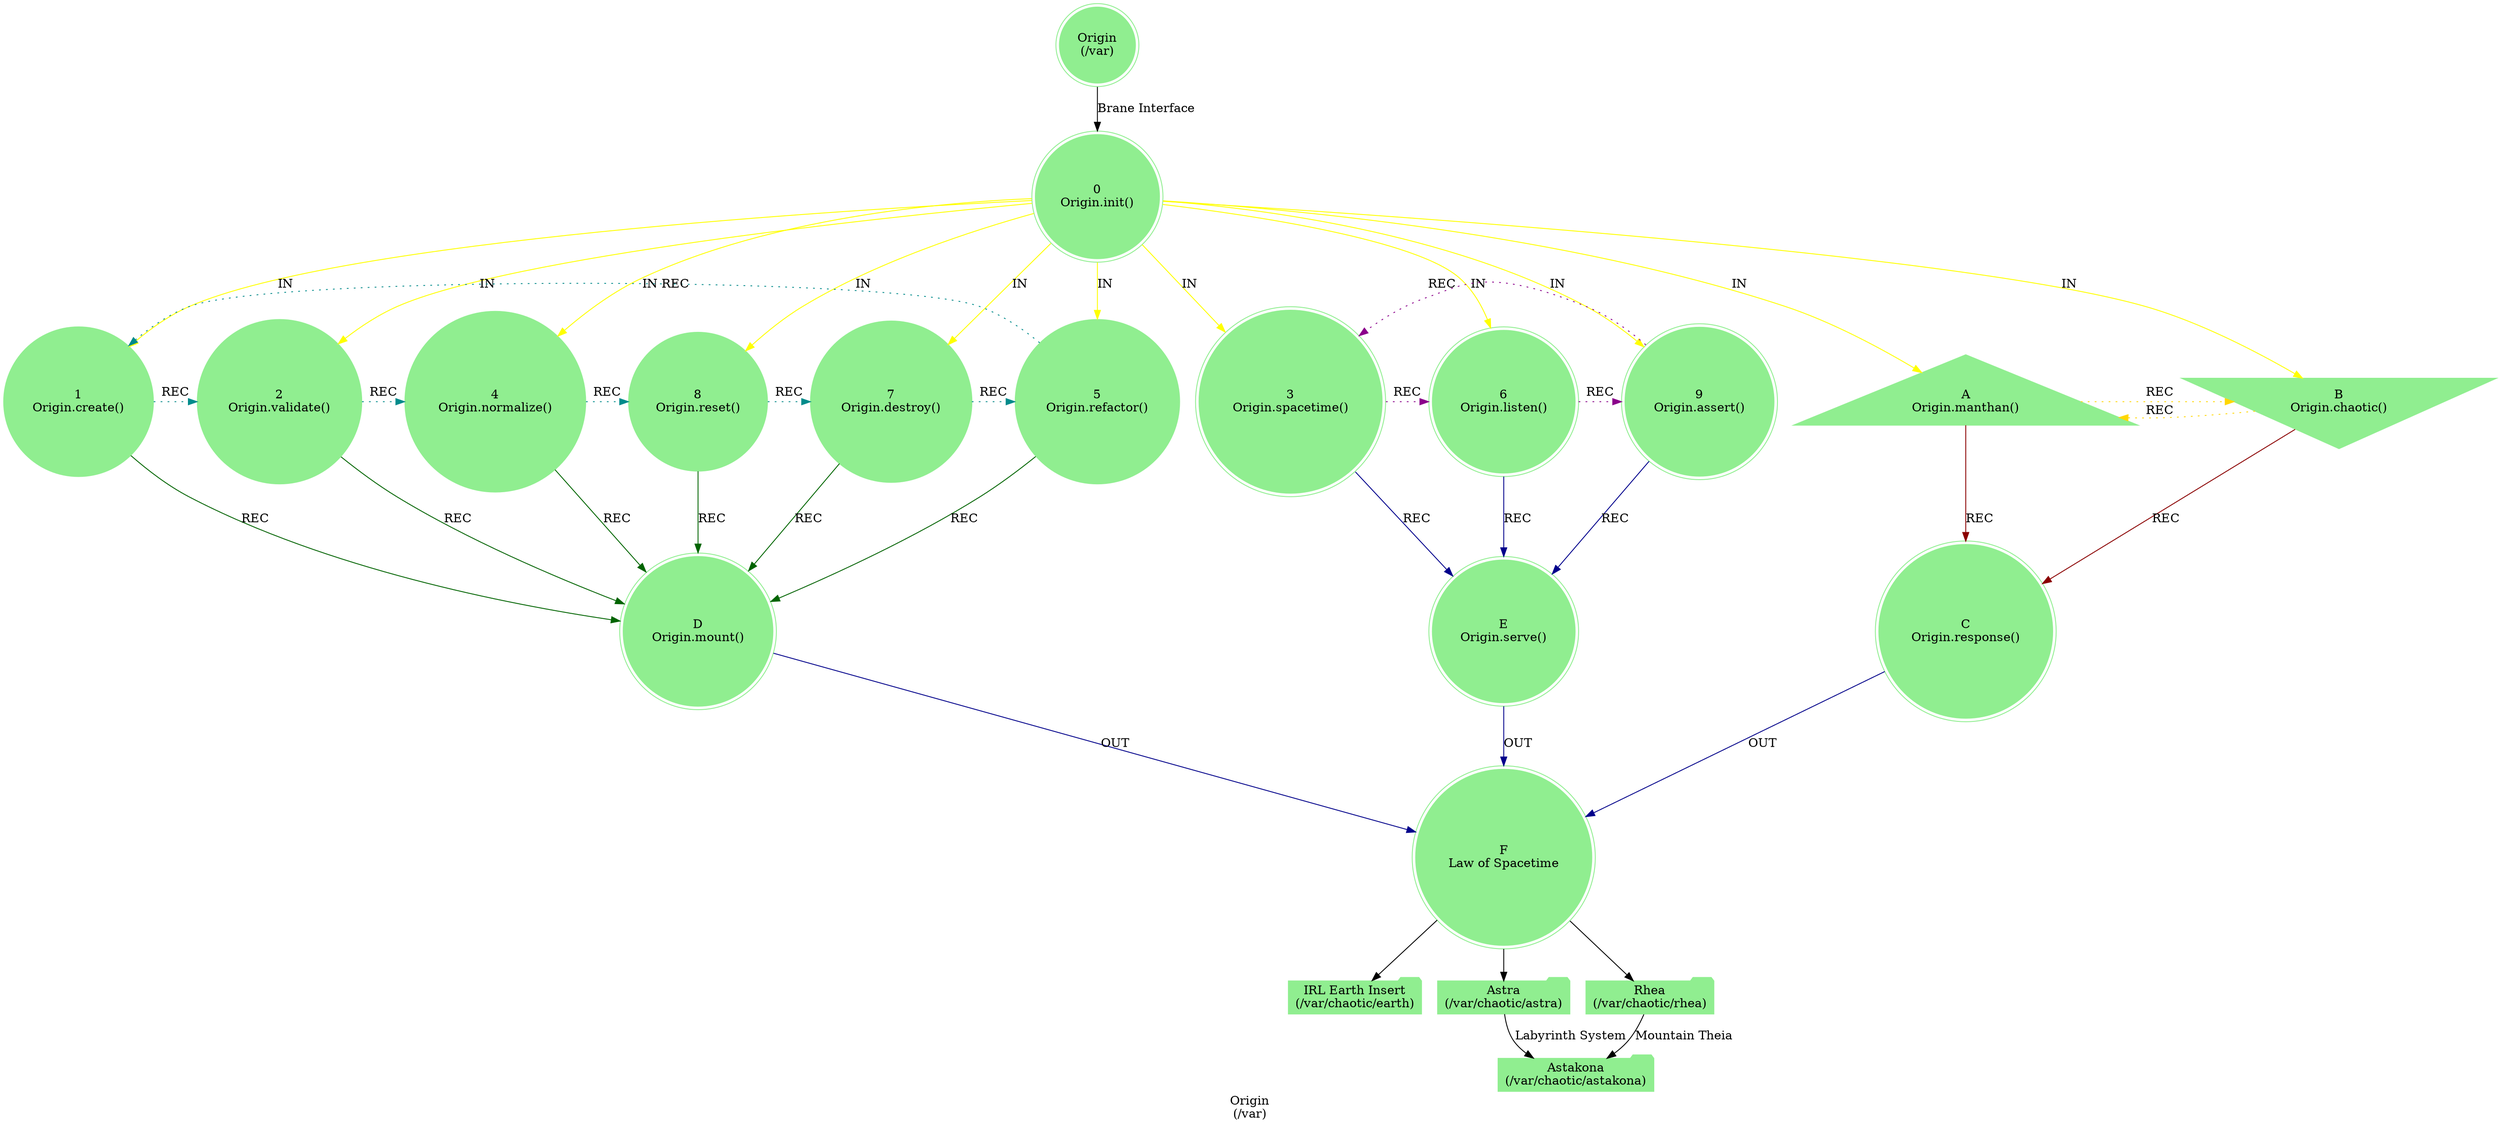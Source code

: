 strict digraph G {
    label = "Origin\n(/var)";
    style = filled;
    color = lightgray;
    node [shape = circle; style = filled; color = lightgreen;];
    
    spark_f_mythos_t [label = "Origin\n(/var)";shape = doublecircle;];
    // The Sacred 3-6-9 (Boundary of Perception).
    // "If you knew the magnificence of 3, 6, and 9, you would have a key to the universe." — Tesla.
    // The 1-2-4-8-7-5 Vortex (Boundary of Comprehension).
    spark_0_origin_t [label = "0\nOrigin.init()";shape = doublecircle;comment = "Engine Init";];
    spark_1_origin_t [label = "1\nOrigin.create()";shape = circle;comment = "";];
    spark_2_origin_t [label = "2\nOrigin.validate()";shape = circle;comment = "";];
    spark_4_origin_t [label = "4\nOrigin.normalize()";shape = circle;comment = "";];
    spark_8_origin_t [label = "8\nOrigin.reset()";shape = circle;comment = "";];
    spark_7_origin_t [label = "7\nOrigin.destroy()";shape = circle;comment = "";];
    spark_5_origin_t [label = "5\nOrigin.refactor()";shape = circle;comment = "";];
    spark_3_origin_t [label = "3\nOrigin.spacetime()";shape = doublecircle;comment = "";];
    spark_6_origin_t [label = "6\nOrigin.listen()";shape = doublecircle;comment = "";];
    spark_9_origin_t [label = "9\nOrigin.assert()";shape = doublecircle;comment = "Brane Object, Brane World, Brane Lifeform";];
    spark_a_origin_t [label = "A\nOrigin.manthan()";shape = triangle;comment = "`/var/manthan`";];
    spark_b_origin_t [label = "B\nOrigin.chaotic()";shape = invtriangle;comment = "`/var/chaotic`";];
    spark_c_origin_t [label = "C\nOrigin.response()";shape = doublecircle;comment = "";];
    spark_d_origin_t [label = "D\nOrigin.mount()";shape = doublecircle;comment = "";];
    spark_e_origin_t [label = "E\nOrigin.serve()";shape = doublecircle;comment = "`/var`";];
    spark_f_origin_t [label = "F\nLaw of Spacetime";shape = doublecircle;comment = "";];
    
    // IN = Input
    // OUT = Output
    // REC = Recursion
    spark_0_origin_t -> {spark_a_origin_t spark_b_origin_t spark_1_origin_t spark_2_origin_t spark_3_origin_t spark_4_origin_t spark_5_origin_t spark_6_origin_t spark_7_origin_t spark_8_origin_t spark_9_origin_t} [label = "IN"; color = yellow; comment = "";];
    
    {spark_a_origin_t spark_b_origin_t} -> spark_c_origin_t [label = "REC"; color = darkred; comment = "";];
    {spark_1_origin_t spark_2_origin_t spark_4_origin_t spark_8_origin_t spark_7_origin_t spark_5_origin_t} -> spark_d_origin_t [label = "REC"; color = darkgreen; comment = "";];
    {spark_3_origin_t spark_6_origin_t spark_9_origin_t} -> spark_e_origin_t [label = "REC"; color = darkblue; comment = "";];
    
    spark_1_origin_t -> spark_2_origin_t -> spark_4_origin_t -> spark_8_origin_t -> spark_7_origin_t -> spark_5_origin_t -> spark_1_origin_t [label = "REC"; color = darkcyan; comment = ""; style = dotted; constraint = false;];
    spark_3_origin_t -> spark_6_origin_t -> spark_9_origin_t -> spark_3_origin_t [label = "REC"; color = darkmagenta; comment = ""; style = dotted; constraint = false;];
    spark_a_origin_t -> spark_b_origin_t -> spark_a_origin_t [label = "REC"; color = gold; comment = ""; style = dotted; constraint = false;];
    
    {spark_c_origin_t spark_d_origin_t spark_e_origin_t} -> spark_f_origin_t [label = "OUT"; color = darkblue; comment = "";];
    
    spark_f_mythos_t -> spark_0_origin_t [label = "Brane Interface";];
    
    mythos_earth_t [label = "IRL Earth Insert\n(/var/chaotic/earth)";shape = folder;];
    mythos_astakona_t [label = "Astakona\n(/var/chaotic/astakona)";shape = folder;];
    mythos_astra_t [label = "Astra\n(/var/chaotic/astra)";shape = folder;];
    mythos_rhea_t [label = "Rhea\n(/var/chaotic/rhea)";shape = folder;];
    
    spark_f_origin_t -> mythos_earth_t;
    spark_f_origin_t -> mythos_astra_t;
    spark_f_origin_t -> mythos_rhea_t;
    mythos_astra_t -> mythos_astakona_t [label = "Labyrinth System";];
    mythos_rhea_t -> mythos_astakona_t [label = "Mountain Theia";];
}